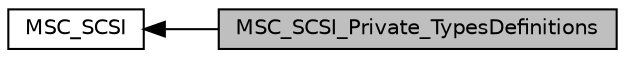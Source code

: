 digraph "MSC_SCSI_Private_TypesDefinitions"
{
  edge [fontname="Helvetica",fontsize="10",labelfontname="Helvetica",labelfontsize="10"];
  node [fontname="Helvetica",fontsize="10",shape=record];
  rankdir=LR;
  Node0 [label="MSC_SCSI_Private_TypesDefinitions",height=0.2,width=0.4,color="black", fillcolor="grey75", style="filled", fontcolor="black"];
  Node1 [label="MSC_SCSI",height=0.2,width=0.4,color="black", fillcolor="white", style="filled",URL="$group___m_s_c___s_c_s_i.html",tooltip="Mass storage SCSI layer module. "];
  Node1->Node0 [shape=plaintext, dir="back", style="solid"];
}
